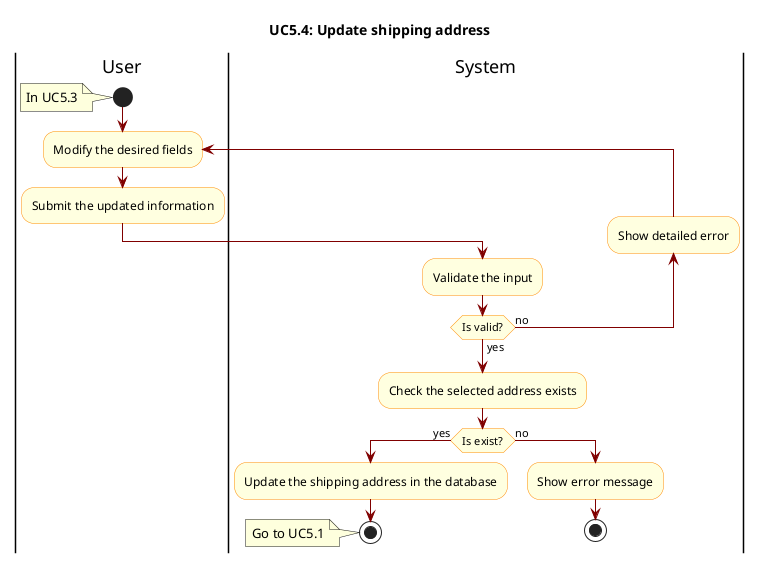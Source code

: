 @startuml

skinparam ActivityBackgroundColor LightYellow
skinparam ActivityBorderColor DarkOrange
skinparam ArrowColor Maroon

title UC5.4: Update shipping address

|User|
start
note left
    In UC5.3
end note

|User|
repeat :Modify the desired fields;
:Submit the updated information;

|System|
:Validate the input;
backward :Show detailed error;
repeat while(Is valid?) is (no) not (yes)
:Check the selected address exists;

if(Is exist?) then (yes)
    :Update the shipping address in the database;
    stop
    note left
        Go to UC5.1
    end note
else(no)
    :Show error message;
    stop
endif


@enduml
